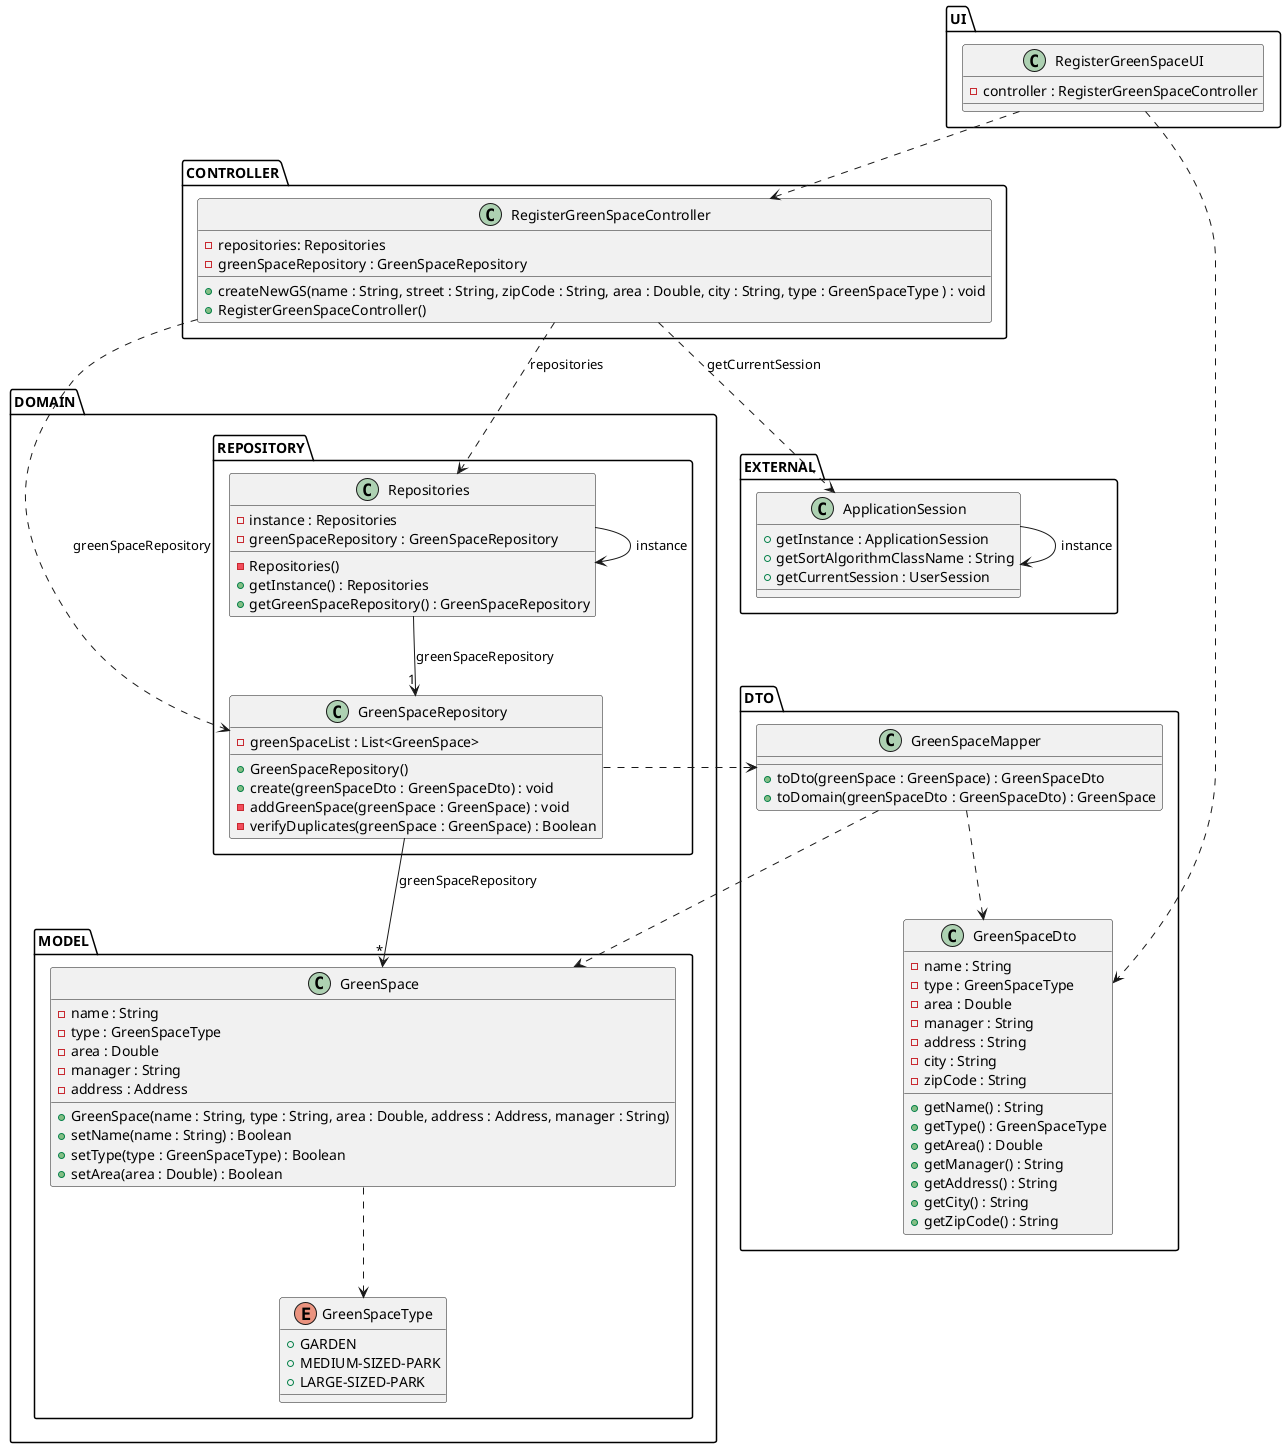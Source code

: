@startuml
skinparam shadowing false
skinparam line type polyline

'left to right direction
package UI {
    class RegisterGreenSpaceUI {
        - controller : RegisterGreenSpaceController
    }
}

package CONTROLLER {
    class RegisterGreenSpaceController {
        - repositories: Repositories
        - greenSpaceRepository : GreenSpaceRepository
        + createNewGS(name : String, street : String, zipCode : String, area : Double, city : String, type : GreenSpaceType ) : void
        + RegisterGreenSpaceController()
    }
}

package DOMAIN {
package REPOSITORY {
    class Repositories {
        - instance : Repositories
        - greenSpaceRepository : GreenSpaceRepository
        - Repositories()
        + getInstance() : Repositories
        + getGreenSpaceRepository() : GreenSpaceRepository
    }

    class GreenSpaceRepository {
        - greenSpaceList : List<GreenSpace>
        + GreenSpaceRepository()
        + create(greenSpaceDto : GreenSpaceDto) : void
        - addGreenSpace(greenSpace : GreenSpace) : void
        - verifyDuplicates(greenSpace : GreenSpace) : Boolean
    }
    }
package MODEL{
    class GreenSpace {
        - name : String
        - type : GreenSpaceType
        - area : Double
        - manager : String
        - address : Address
        + GreenSpace(name : String, type : String, area : Double, address : Address, manager : String)
        + setName(name : String) : Boolean
        + setType(type : GreenSpaceType) : Boolean
        + setArea(area : Double) : Boolean
    }
       enum GreenSpaceType{
       +GARDEN
       +MEDIUM-SIZED-PARK
       +LARGE-SIZED-PARK
       }
}
}
package DTO{
    class GreenSpaceDto{
        - name : String
        - type : GreenSpaceType
        - area : Double
        - manager : String
        - address : String
        - city : String
        - zipCode : String
        + getName() : String
        + getType() : GreenSpaceType
        + getArea() : Double
        + getManager() : String
        + getAddress() : String
        + getCity() : String
        + getZipCode() : String
    }

    class GreenSpaceMapper{
        +toDto(greenSpace : GreenSpace) : GreenSpaceDto
        +toDomain(greenSpaceDto : GreenSpaceDto) : GreenSpace
    }
    }
    package EXTERNAL{
    class ApplicationSession{
            +getInstance : ApplicationSession
            +getSortAlgorithmClassName : String
            +getCurrentSession : UserSession
    }
    }

RegisterGreenSpaceUI ..> RegisterGreenSpaceController
RegisterGreenSpaceController ..> Repositories: repositories
Repositories --> Repositories: instance
RegisterGreenSpaceController ..> GreenSpaceRepository: greenSpaceRepository
Repositories --> "1"GreenSpaceRepository: greenSpaceRepository
GreenSpaceRepository -->"*" GreenSpace: greenSpaceRepository
RegisterGreenSpaceUI ..> GreenSpaceDto
GreenSpaceRepository ..> GreenSpaceMapper
GreenSpaceMapper ..> GreenSpace
GreenSpaceMapper ..> GreenSpaceDto
GreenSpace ..> GreenSpaceType
ApplicationSession --> ApplicationSession: instance

RegisterGreenSpaceController ..> ApplicationSession  : getCurrentSession

@enduml
